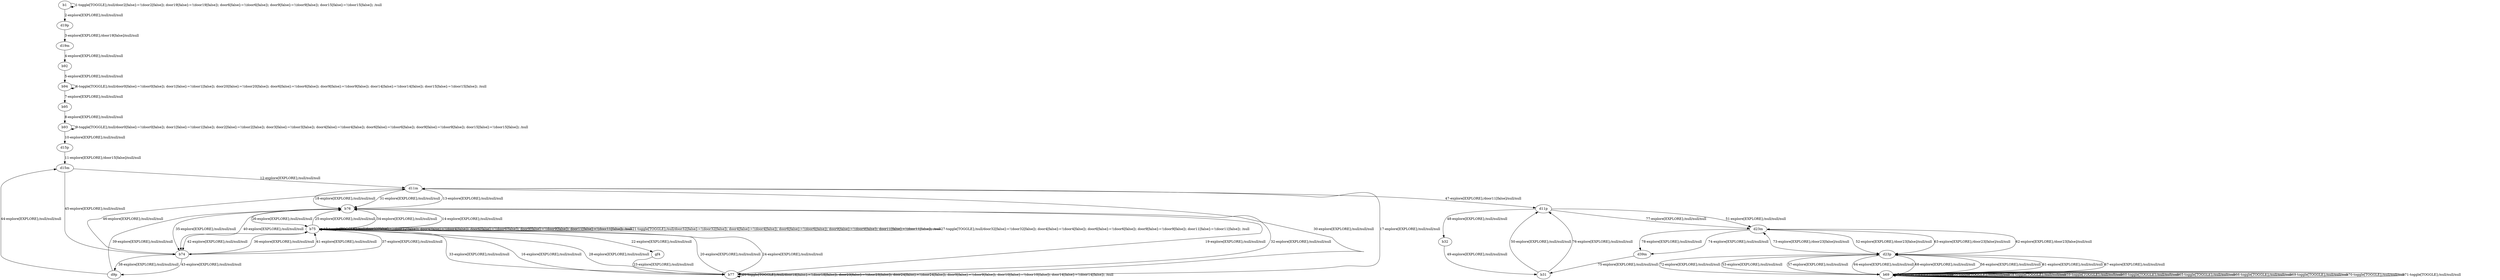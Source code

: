 # Total number of goals covered by this test: 1
# d39m --> b31

digraph g {
"b1" -> "b1" [label = "1-toggle[TOGGLE];/null/door2[false]:=!(door2[false]); door19[false]:=!(door19[false]); door6[false]:=!(door6[false]); door9[false]:=!(door9[false]); door15[false]:=!(door15[false]); /null"];
"b1" -> "d19p" [label = "2-explore[EXPLORE];/null/null/null"];
"d19p" -> "d19m" [label = "3-explore[EXPLORE];/door19[false]/null/null"];
"d19m" -> "b92" [label = "4-explore[EXPLORE];/null/null/null"];
"b92" -> "b94" [label = "5-explore[EXPLORE];/null/null/null"];
"b94" -> "b94" [label = "6-toggle[TOGGLE];/null/door0[false]:=!(door0[false]); door1[false]:=!(door1[false]); door20[false]:=!(door20[false]); door6[false]:=!(door6[false]); door9[false]:=!(door9[false]); door14[false]:=!(door14[false]); door15[false]:=!(door15[false]); /null"];
"b94" -> "b95" [label = "7-explore[EXPLORE];/null/null/null"];
"b95" -> "b93" [label = "8-explore[EXPLORE];/null/null/null"];
"b93" -> "b93" [label = "9-toggle[TOGGLE];/null/door0[false]:=!(door0[false]); door1[false]:=!(door1[false]); door2[false]:=!(door2[false]); door3[false]:=!(door3[false]); door4[false]:=!(door4[false]); door6[false]:=!(door6[false]); door9[false]:=!(door9[false]); door15[false]:=!(door15[false]); /null"];
"b93" -> "d15p" [label = "10-explore[EXPLORE];/null/null/null"];
"d15p" -> "d15m" [label = "11-explore[EXPLORE];/door15[false]/null/null"];
"d15m" -> "d11m" [label = "12-explore[EXPLORE];/null/null/null"];
"d11m" -> "b76" [label = "13-explore[EXPLORE];/null/null/null"];
"b76" -> "b75" [label = "14-explore[EXPLORE];/null/null/null"];
"b75" -> "b75" [label = "15-toggle[TOGGLE];/null/door32[false]:=!(door32[false]); door4[false]:=!(door4[false]); door6[false]:=!(door6[false]); door9[false]:=!(door9[false]); door11[false]:=!(door11[false]); /null"];
"b75" -> "b77" [label = "16-explore[EXPLORE];/null/null/null"];
"b77" -> "d11m" [label = "17-explore[EXPLORE];/null/null/null"];
"d11m" -> "b76" [label = "18-explore[EXPLORE];/null/null/null"];
"b76" -> "b77" [label = "19-explore[EXPLORE];/null/null/null"];
"b77" -> "b75" [label = "20-explore[EXPLORE];/null/null/null"];
"b75" -> "b75" [label = "21-toggle[TOGGLE];/null/door32[false]:=!(door32[false]); door4[false]:=!(door4[false]); door6[false]:=!(door6[false]); door9[false]:=!(door9[false]); door11[false]:=!(door11[false]); /null"];
"b75" -> "gf4" [label = "22-explore[EXPLORE];/null/null/null"];
"gf4" -> "b77" [label = "23-explore[EXPLORE];/null/null/null"];
"b77" -> "b75" [label = "24-explore[EXPLORE];/null/null/null"];
"b75" -> "b76" [label = "25-explore[EXPLORE];/null/null/null"];
"b76" -> "b75" [label = "26-explore[EXPLORE];/null/null/null"];
"b75" -> "b75" [label = "27-toggle[TOGGLE];/null/door32[false]:=!(door32[false]); door4[false]:=!(door4[false]); door6[false]:=!(door6[false]); door9[false]:=!(door9[false]); door11[false]:=!(door11[false]); /null"];
"b75" -> "b77" [label = "28-explore[EXPLORE];/null/null/null"];
"b77" -> "b77" [label = "29-toggle[TOGGLE];/null/door18[false]:=!(door18[false]); door23[false]:=!(door23[false]); door24[false]:=!(door24[false]); door9[false]:=!(door9[false]); door10[false]:=!(door10[false]); door14[false]:=!(door14[false]); /null"];
"b77" -> "d11m" [label = "30-explore[EXPLORE];/null/null/null"];
"d11m" -> "b76" [label = "31-explore[EXPLORE];/null/null/null"];
"b76" -> "b77" [label = "32-explore[EXPLORE];/null/null/null"];
"b77" -> "b75" [label = "33-explore[EXPLORE];/null/null/null"];
"b75" -> "b76" [label = "34-explore[EXPLORE];/null/null/null"];
"b76" -> "b74" [label = "35-explore[EXPLORE];/null/null/null"];
"b74" -> "b75" [label = "36-explore[EXPLORE];/null/null/null"];
"b75" -> "b74" [label = "37-explore[EXPLORE];/null/null/null"];
"b74" -> "d9p" [label = "38-explore[EXPLORE];/null/null/null"];
"d9p" -> "b76" [label = "39-explore[EXPLORE];/null/null/null"];
"b76" -> "b74" [label = "40-explore[EXPLORE];/null/null/null"];
"b74" -> "b75" [label = "41-explore[EXPLORE];/null/null/null"];
"b75" -> "b74" [label = "42-explore[EXPLORE];/null/null/null"];
"b74" -> "d9p" [label = "43-explore[EXPLORE];/null/null/null"];
"d9p" -> "d15m" [label = "44-explore[EXPLORE];/null/null/null"];
"d15m" -> "b74" [label = "45-explore[EXPLORE];/null/null/null"];
"b74" -> "d11m" [label = "46-explore[EXPLORE];/null/null/null"];
"d11m" -> "d11p" [label = "47-explore[EXPLORE];/door11[false]/null/null"];
"d11p" -> "b32" [label = "48-explore[EXPLORE];/null/null/null"];
"b32" -> "b31" [label = "49-explore[EXPLORE];/null/null/null"];
"b31" -> "d11p" [label = "50-explore[EXPLORE];/null/null/null"];
"d11p" -> "d23m" [label = "51-explore[EXPLORE];/null/null/null"];
"d23m" -> "d23p" [label = "52-explore[EXPLORE];/door23[false]/null/null"];
"d23p" -> "b69" [label = "53-explore[EXPLORE];/null/null/null"];
"b69" -> "b69" [label = "54-toggle[TOGGLE];/null/null/null"];
"b69" -> "b69" [label = "55-toggle[TOGGLE];/null/null/null"];
"b69" -> "d23p" [label = "56-explore[EXPLORE];/null/null/null"];
"d23p" -> "b69" [label = "57-explore[EXPLORE];/null/null/null"];
"b69" -> "b69" [label = "58-toggle[TOGGLE];/null/null/null"];
"b69" -> "b69" [label = "59-toggle[TOGGLE];/null/null/null"];
"b69" -> "b69" [label = "60-toggle[TOGGLE];/null/null/null"];
"b69" -> "d23p" [label = "61-explore[EXPLORE];/null/null/null"];
"d23p" -> "d23m" [label = "62-explore[EXPLORE];/door23[false]/null/null"];
"d23m" -> "d23p" [label = "63-explore[EXPLORE];/door23[false]/null/null"];
"d23p" -> "b69" [label = "64-explore[EXPLORE];/null/null/null"];
"b69" -> "b69" [label = "65-toggle[TOGGLE];/null/null/null"];
"b69" -> "b69" [label = "66-toggle[TOGGLE];/null/null/null"];
"b69" -> "d23p" [label = "67-explore[EXPLORE];/null/null/null"];
"d23p" -> "b69" [label = "68-explore[EXPLORE];/null/null/null"];
"b69" -> "b69" [label = "69-toggle[TOGGLE];/null/null/null"];
"b69" -> "b69" [label = "70-toggle[TOGGLE];/null/null/null"];
"b69" -> "b69" [label = "71-toggle[TOGGLE];/null/null/null"];
"b69" -> "d23p" [label = "72-explore[EXPLORE];/null/null/null"];
"d23p" -> "d23m" [label = "73-explore[EXPLORE];/door23[false]/null/null"];
"d23m" -> "d39m" [label = "74-explore[EXPLORE];/null/null/null"];
"d39m" -> "b31" [label = "75-explore[EXPLORE];/null/null/null"];
"b31" -> "d11p" [label = "76-explore[EXPLORE];/null/null/null"];
"d11p" -> "d23m" [label = "77-explore[EXPLORE];/null/null/null"];
"d23m" -> "d39m" [label = "78-explore[EXPLORE];/null/null/null"];
}